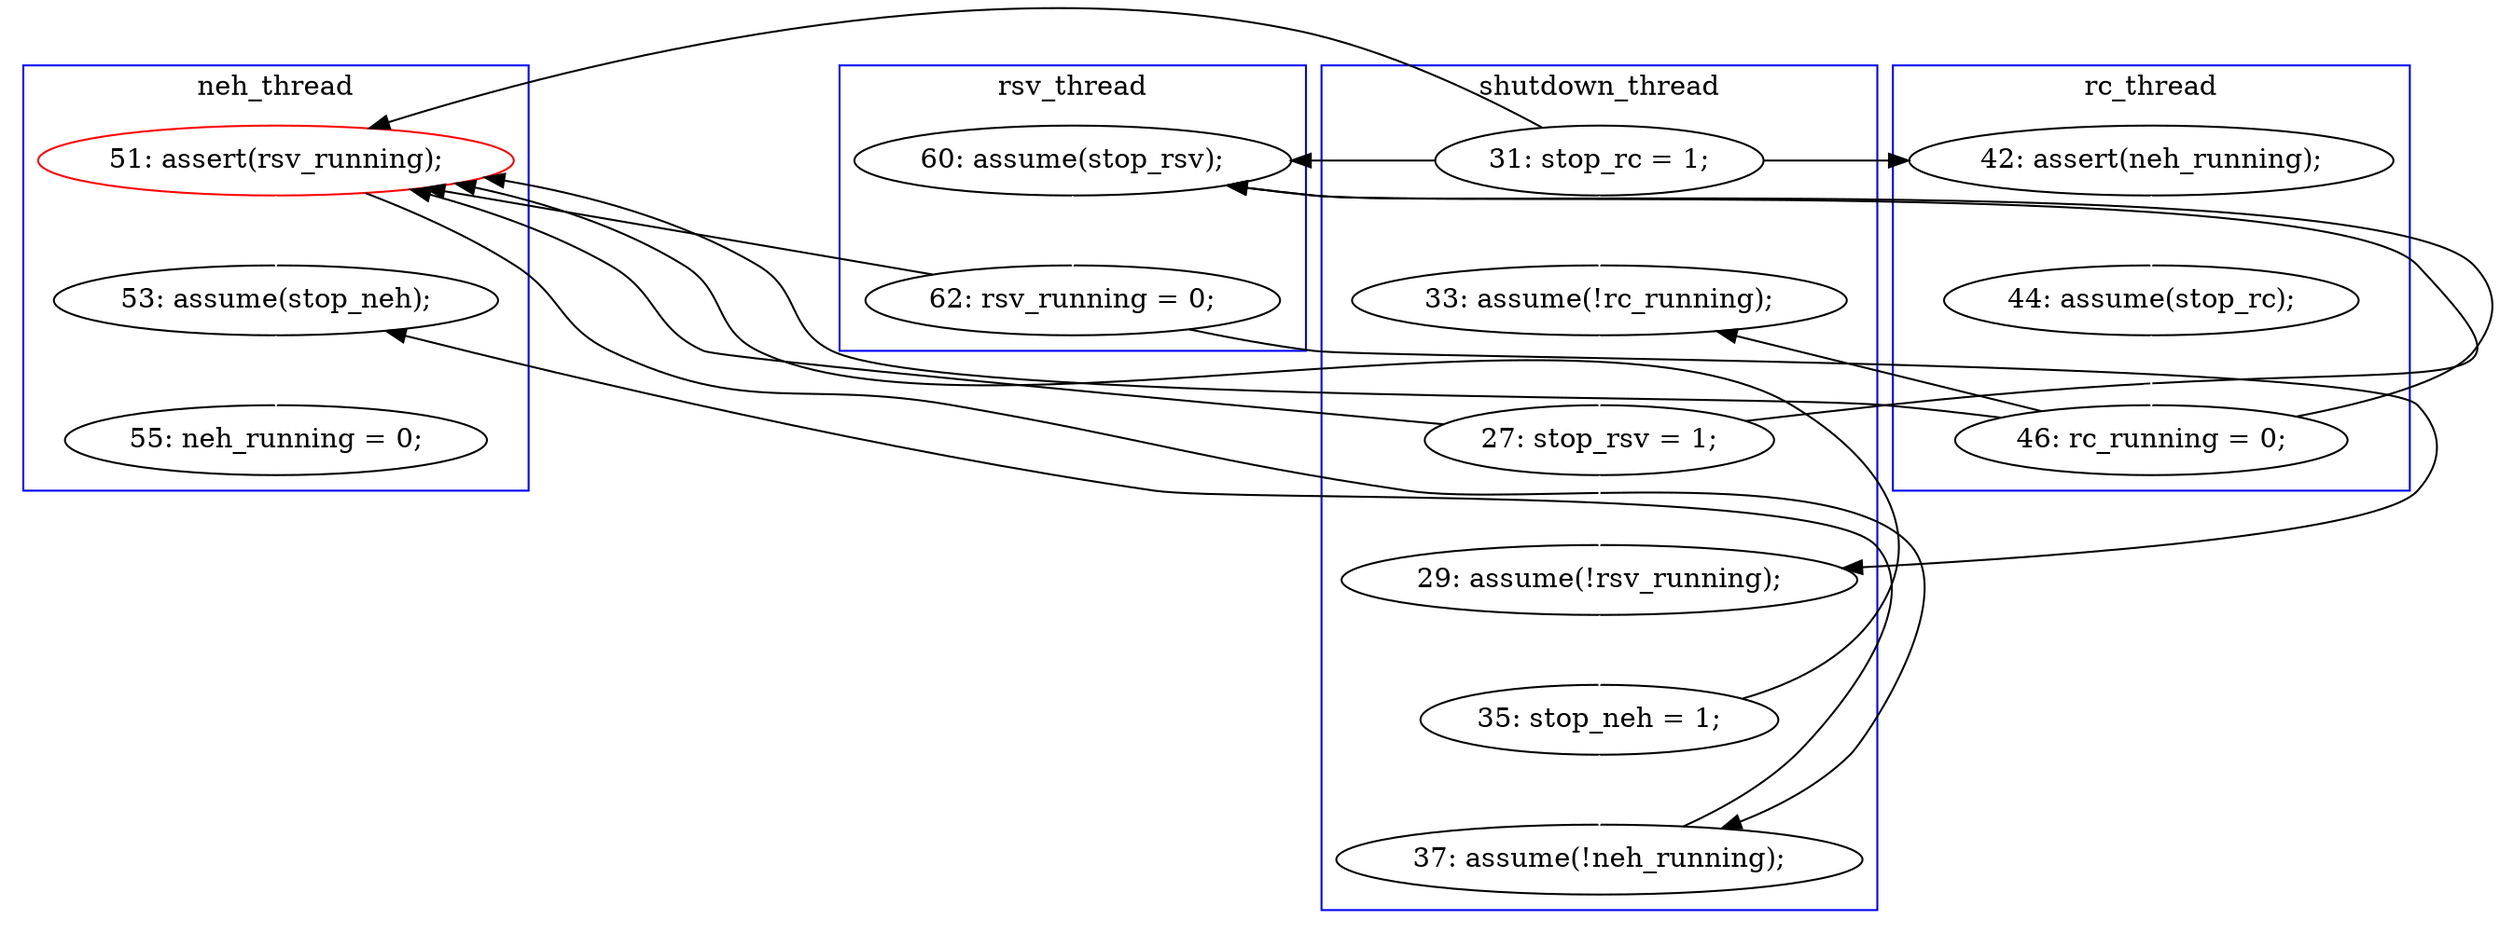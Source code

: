 digraph Counterexample {
	29 -> 31 [color = white, style = solid]
	12 -> 15 [color = black, style = solid, constraint = false]
	12 -> 22 [color = black, style = solid, constraint = false]
	12 -> 19 [color = white, style = solid]
	21 -> 29 [color = black, style = solid, constraint = false]
	26 -> 29 [color = black, style = solid, constraint = false]
	26 -> 30 [color = white, style = solid]
	16 -> 18 [color = white, style = solid]
	23 -> 24 [color = black, style = solid, constraint = false]
	22 -> 23 [color = white, style = solid]
	24 -> 26 [color = white, style = solid]
	19 -> 21 [color = white, style = solid]
	21 -> 24 [color = white, style = solid]
	18 -> 22 [color = black, style = solid, constraint = false]
	15 -> 16 [color = white, style = solid]
	12 -> 29 [color = black, style = solid, constraint = false]
	31 -> 33 [color = white, style = solid]
	29 -> 30 [color = black, style = solid, constraint = false]
	23 -> 29 [color = black, style = solid, constraint = false]
	30 -> 31 [color = black, style = solid, constraint = false]
	18 -> 29 [color = black, style = solid, constraint = false]
	18 -> 19 [color = black, style = solid, constraint = false]
	21 -> 22 [color = black, style = solid, constraint = false]
	subgraph cluster4 {
		label = rsv_thread
		color = blue
		23  [label = "62: rsv_running = 0;"]
		22  [label = "60: assume(stop_rsv);"]
	}
	subgraph cluster3 {
		label = neh_thread
		color = blue
		33  [label = "55: neh_running = 0;"]
		29  [label = "51: assert(rsv_running);", color = red]
		31  [label = "53: assume(stop_neh);"]
	}
	subgraph cluster1 {
		label = shutdown_thread
		color = blue
		21  [label = "27: stop_rsv = 1;"]
		26  [label = "35: stop_neh = 1;"]
		12  [label = "31: stop_rc = 1;"]
		24  [label = "29: assume(!rsv_running);"]
		30  [label = "37: assume(!neh_running);"]
		19  [label = "33: assume(!rc_running);"]
	}
	subgraph cluster2 {
		label = rc_thread
		color = blue
		15  [label = "42: assert(neh_running);"]
		18  [label = "46: rc_running = 0;"]
		16  [label = "44: assume(stop_rc);"]
	}
}